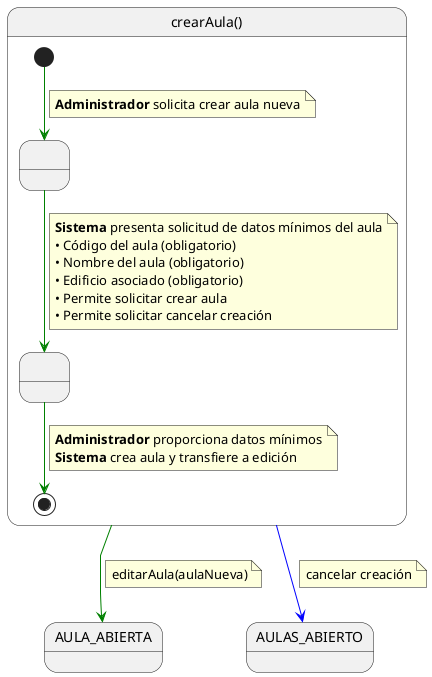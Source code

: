 @startuml crearAula

skinparam linetype polyline

state crearAula as "crearAula()" {

    state " " as SolicitandoDatos
    state " " as CreandoAula

    [*] -[#green]-> SolicitandoDatos 
    note on link
    <b>Administrador</b> solicita crear aula nueva
    end note    
    
    SolicitandoDatos -[#green]-> CreandoAula
    note on link
    <b>Sistema</b> presenta solicitud de datos mínimos del aula
    • Código del aula (obligatorio)
    • Nombre del aula (obligatorio)
    • Edificio asociado (obligatorio)
    • Permite solicitar crear aula
    • Permite solicitar cancelar creación
    end note
    
    CreandoAula -[#green]-> [*]
    note on link
    <b>Administrador</b> proporciona datos mínimos
    <b>Sistema</b> crea aula y transfiere a edición
    end note
}

crearAula -[#green]-> AULA_ABIERTA
note on link
editarAula(aulaNueva)
end note

crearAula -[#blue]-> AULAS_ABIERTO
note on link
cancelar creación
end note

@enduml